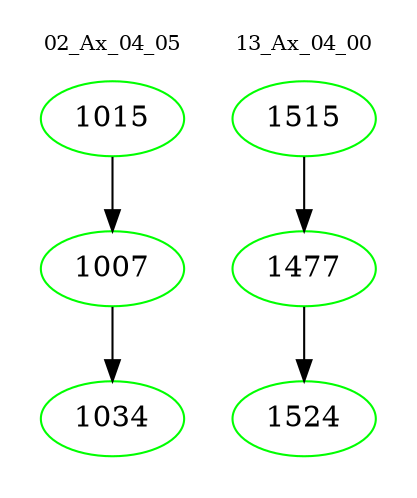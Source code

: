 digraph{
subgraph cluster_0 {
color = white
label = "02_Ax_04_05";
fontsize=10;
T0_1015 [label="1015", color="green"]
T0_1015 -> T0_1007 [color="black"]
T0_1007 [label="1007", color="green"]
T0_1007 -> T0_1034 [color="black"]
T0_1034 [label="1034", color="green"]
}
subgraph cluster_1 {
color = white
label = "13_Ax_04_00";
fontsize=10;
T1_1515 [label="1515", color="green"]
T1_1515 -> T1_1477 [color="black"]
T1_1477 [label="1477", color="green"]
T1_1477 -> T1_1524 [color="black"]
T1_1524 [label="1524", color="green"]
}
}
